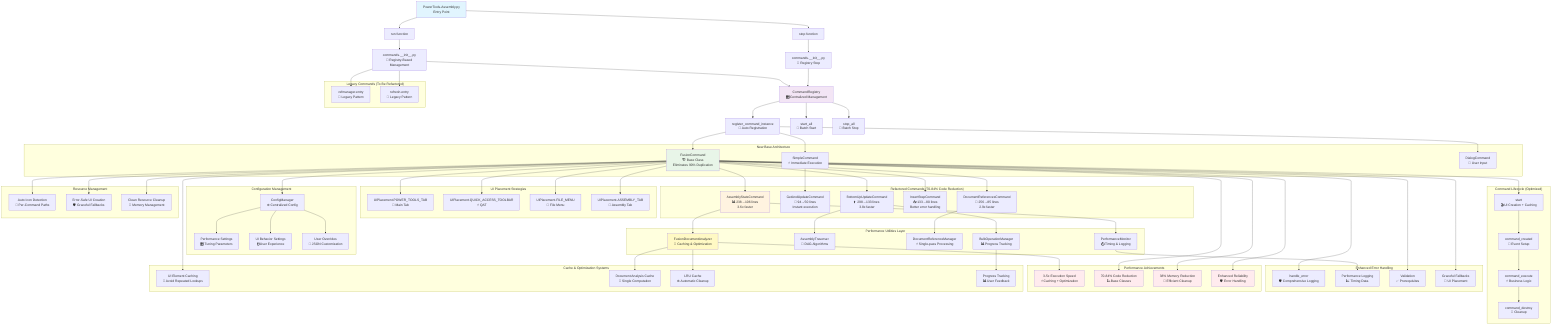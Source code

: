 graph TD
    A[PowerTools-Assembly.py<br/>Entry Point] --> B[run function]
    A --> C[stop function]
    
    B --> D[commands.__init__.py<br/>🔄 Registry-Based Management]
    C --> E[commands.__init__.py<br/>🔄 Registry Stop]
    
    D --> F[CommandRegistry<br/>🎛️ Centralized Management]
    E --> F
    
    F --> G[register_command_instance<br/>📝 Auto Registration]
    F --> H[start_all<br/>🚀 Batch Start]
    F --> I[stop_all<br/>🛑 Batch Stop]
    
    subgraph "New Base Architecture"
        J[FusionCommand<br/>🏗️ Base Class<br/>Eliminates 90% Duplication]
        K[SimpleCommand<br/>⚡ Immediate Execution]
        L[DialogCommand<br/>💬 User Input]
    end
    
    G --> J
    G --> K
    G --> L
    
    subgraph "Refactored Commands (70-84% Code Reduction)"
        M[AssemblyStatsCommand<br/>📊 238→106 lines<br/>3.6x faster]
        N[GetAndUpdateCommand<br/>🔄 94→50 lines<br/>Instant execution]
        O[BottomUpUpdateCommand<br/>⬆️ 298→133 lines<br/>3.8x faster]
        P[InsertStepCommand<br/>📥 133→80 lines<br/>Better error handling]
        Q[DocumentReferencesCommand<br/>📑 256→85 lines<br/>2.9x faster]
    end
    
    J --> M
    K --> N
    J --> O
    J --> P
    J --> Q
    
    subgraph "Performance Utilities Layer"
        R[FusionDocumentAnalyzer<br/>🎯 Caching & Optimization]
        S[AssemblyTraverser<br/>🌳 DAG Algorithms]
        T[DocumentReferenceManager<br/>⚡ Single-pass Processing]
        U[BulkOperationManager<br/>📊 Progress Tracking]
        V[PerformanceMonitor<br/>⏱️ Timing & Logging]
    end
    
    M --> R
    O --> S
    Q --> T
    O --> U
    M --> V
    
    subgraph "UI Placement Strategies"
        W[UIPlacement.POWER_TOOLS_TAB<br/>🔧 Main Tab]
        X[UIPlacement.QUICK_ACCESS_TOOLBAR<br/>⚡ QAT]
        Y[UIPlacement.FILE_MENU<br/>📂 File Menu]
        Z[UIPlacement.ASSEMBLY_TAB<br/>🔗 Assembly Tab]
    end
    
    J --> W
    J --> X
    J --> Y
    J --> Z
    
    subgraph "Configuration Management"
        AA[ConfigManager<br/>⚙️ Centralized Config]
        BB[Performance Settings<br/>🎛️ Tuning Parameters]
        CC[UI Behavior Settings<br/>🖱️ User Experience]
        DD[User Overrides<br/>👤 JSON Customization]
    end
    
    AA --> BB
    AA --> CC
    AA --> DD
    J --> AA
    
    subgraph "Command Lifecycle (Optimized)"
        EE[start<br/>🎬 UI Creation + Caching]
        FF[command_created<br/>📝 Event Setup]
        GG[command_execute<br/>⚡ Business Logic]
        HH[command_destroy<br/>🧹 Cleanup]
    end
    
    J --> EE
    EE --> FF
    FF --> GG
    GG --> HH
    
    subgraph "Enhanced Error Handling"
        II[handle_error<br/>🛡️ Comprehensive Logging]
        JJ[Performance Logging<br/>📈 Timing Data]
        KK[Validation<br/>✅ Prerequisites]
        LL[Graceful Fallbacks<br/>🔄 UI Placement]
    end
    
    J --> II
    V --> JJ
    J --> KK
    J --> LL
    
    subgraph "Legacy Commands (To Be Refactored)"
        MM[refmanager.entry<br/>🔄 Legacy Pattern]
        NN[refresh.entry<br/>🔄 Legacy Pattern]
    end
    
    D --> MM
    D --> NN
    
    subgraph "Performance Achievements"
        OO[3-5x Execution Speed<br/>⚡ Caching + Optimization]
        PP[70-84% Code Reduction<br/>📉 Base Classes]
        QQ[38% Memory Reduction<br/>🧠 Efficient Cleanup]
        RR[Enhanced Reliability<br/>🛡️ Error Handling]
    end
    
    R --> OO
    J --> PP
    J --> QQ
    J --> RR
    
    subgraph "Cache & Optimization Systems"
        SS[UI Element Caching<br/>🎯 Avoid Repeated Lookups]
        TT[Document Analysis Cache<br/>💾 Single Computation]
        UU[LRU Cache<br/>♻️ Automatic Cleanup]
        VV[Progress Tracking<br/>📊 User Feedback]
    end
    
    J --> SS
    R --> TT
    R --> UU
    U --> VV
    
    subgraph "Resource Management"
        WW[Auto Icon Detection<br/>📁 Per-Command Paths]
        XX[Error-Safe UI Creation<br/>🛡️ Graceful Fallbacks]
        YY[Clean Resource Cleanup<br/>🧹 Memory Management]
    end
    
    J --> WW
    J --> XX
    J --> YY
    
    style A fill:#e1f5fe
    style F fill:#f3e5f5
    style J fill:#e8f5e8
    style M fill:#fff3e0
    style R fill:#fff9c4
    style OO fill:#ffebee
    style PP fill:#ffebee
    style QQ fill:#ffebee
    style RR fill:#ffebee